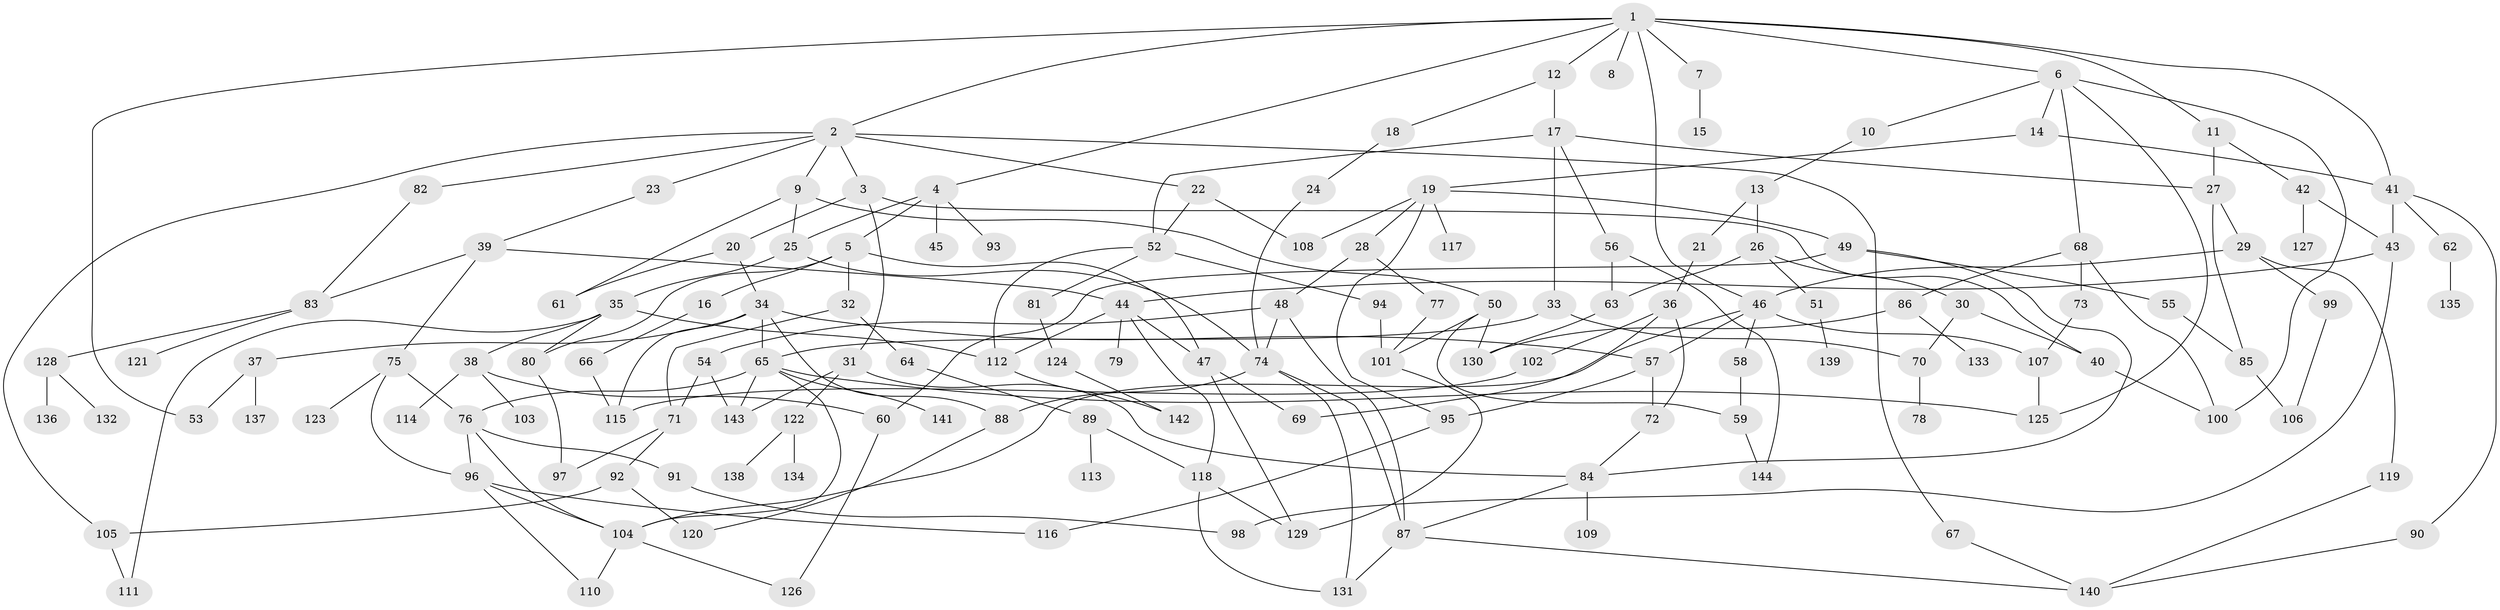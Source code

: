 // Generated by graph-tools (version 1.1) at 2025/01/03/09/25 03:01:04]
// undirected, 144 vertices, 214 edges
graph export_dot {
graph [start="1"]
  node [color=gray90,style=filled];
  1;
  2;
  3;
  4;
  5;
  6;
  7;
  8;
  9;
  10;
  11;
  12;
  13;
  14;
  15;
  16;
  17;
  18;
  19;
  20;
  21;
  22;
  23;
  24;
  25;
  26;
  27;
  28;
  29;
  30;
  31;
  32;
  33;
  34;
  35;
  36;
  37;
  38;
  39;
  40;
  41;
  42;
  43;
  44;
  45;
  46;
  47;
  48;
  49;
  50;
  51;
  52;
  53;
  54;
  55;
  56;
  57;
  58;
  59;
  60;
  61;
  62;
  63;
  64;
  65;
  66;
  67;
  68;
  69;
  70;
  71;
  72;
  73;
  74;
  75;
  76;
  77;
  78;
  79;
  80;
  81;
  82;
  83;
  84;
  85;
  86;
  87;
  88;
  89;
  90;
  91;
  92;
  93;
  94;
  95;
  96;
  97;
  98;
  99;
  100;
  101;
  102;
  103;
  104;
  105;
  106;
  107;
  108;
  109;
  110;
  111;
  112;
  113;
  114;
  115;
  116;
  117;
  118;
  119;
  120;
  121;
  122;
  123;
  124;
  125;
  126;
  127;
  128;
  129;
  130;
  131;
  132;
  133;
  134;
  135;
  136;
  137;
  138;
  139;
  140;
  141;
  142;
  143;
  144;
  1 -- 2;
  1 -- 4;
  1 -- 6;
  1 -- 7;
  1 -- 8;
  1 -- 11;
  1 -- 12;
  1 -- 41;
  1 -- 53;
  1 -- 46;
  2 -- 3;
  2 -- 9;
  2 -- 22;
  2 -- 23;
  2 -- 67;
  2 -- 82;
  2 -- 105;
  3 -- 20;
  3 -- 31;
  3 -- 40;
  4 -- 5;
  4 -- 25;
  4 -- 45;
  4 -- 93;
  5 -- 16;
  5 -- 32;
  5 -- 47;
  5 -- 80;
  6 -- 10;
  6 -- 14;
  6 -- 68;
  6 -- 125;
  6 -- 100;
  7 -- 15;
  9 -- 50;
  9 -- 61;
  9 -- 25;
  10 -- 13;
  11 -- 27;
  11 -- 42;
  12 -- 17;
  12 -- 18;
  13 -- 21;
  13 -- 26;
  14 -- 19;
  14 -- 41;
  16 -- 66;
  17 -- 33;
  17 -- 52;
  17 -- 56;
  17 -- 27;
  18 -- 24;
  19 -- 28;
  19 -- 49;
  19 -- 95;
  19 -- 117;
  19 -- 108;
  20 -- 34;
  20 -- 61;
  21 -- 36;
  22 -- 108;
  22 -- 52;
  23 -- 39;
  24 -- 74;
  25 -- 35;
  25 -- 74;
  26 -- 30;
  26 -- 51;
  26 -- 63;
  27 -- 29;
  27 -- 85;
  28 -- 48;
  28 -- 77;
  29 -- 46;
  29 -- 99;
  29 -- 119;
  30 -- 40;
  30 -- 70;
  31 -- 122;
  31 -- 143;
  31 -- 84;
  32 -- 64;
  32 -- 71;
  33 -- 70;
  33 -- 65;
  34 -- 37;
  34 -- 57;
  34 -- 65;
  34 -- 115;
  34 -- 88;
  35 -- 38;
  35 -- 111;
  35 -- 112;
  35 -- 80;
  36 -- 102;
  36 -- 72;
  36 -- 69;
  37 -- 53;
  37 -- 137;
  38 -- 60;
  38 -- 103;
  38 -- 114;
  39 -- 75;
  39 -- 83;
  39 -- 44;
  40 -- 100;
  41 -- 43;
  41 -- 62;
  41 -- 90;
  42 -- 127;
  42 -- 43;
  43 -- 44;
  43 -- 98;
  44 -- 79;
  44 -- 112;
  44 -- 47;
  44 -- 118;
  46 -- 58;
  46 -- 104;
  46 -- 57;
  46 -- 107;
  47 -- 69;
  47 -- 129;
  48 -- 54;
  48 -- 87;
  48 -- 74;
  49 -- 55;
  49 -- 84;
  49 -- 60;
  50 -- 101;
  50 -- 130;
  50 -- 59;
  51 -- 139;
  52 -- 81;
  52 -- 94;
  52 -- 112;
  54 -- 71;
  54 -- 143;
  55 -- 85;
  56 -- 63;
  56 -- 144;
  57 -- 72;
  57 -- 95;
  58 -- 59;
  59 -- 144;
  60 -- 126;
  62 -- 135;
  63 -- 130;
  64 -- 89;
  65 -- 141;
  65 -- 104;
  65 -- 76;
  65 -- 143;
  65 -- 125;
  66 -- 115;
  67 -- 140;
  68 -- 73;
  68 -- 86;
  68 -- 100;
  70 -- 78;
  71 -- 92;
  71 -- 97;
  72 -- 84;
  73 -- 107;
  74 -- 88;
  74 -- 87;
  74 -- 131;
  75 -- 76;
  75 -- 96;
  75 -- 123;
  76 -- 91;
  76 -- 96;
  76 -- 104;
  77 -- 101;
  80 -- 97;
  81 -- 124;
  82 -- 83;
  83 -- 121;
  83 -- 128;
  84 -- 109;
  84 -- 87;
  85 -- 106;
  86 -- 133;
  86 -- 130;
  87 -- 140;
  87 -- 131;
  88 -- 120;
  89 -- 113;
  89 -- 118;
  90 -- 140;
  91 -- 98;
  92 -- 105;
  92 -- 120;
  94 -- 101;
  95 -- 116;
  96 -- 116;
  96 -- 110;
  96 -- 104;
  99 -- 106;
  101 -- 129;
  102 -- 115;
  104 -- 110;
  104 -- 126;
  105 -- 111;
  107 -- 125;
  112 -- 142;
  118 -- 131;
  118 -- 129;
  119 -- 140;
  122 -- 134;
  122 -- 138;
  124 -- 142;
  128 -- 132;
  128 -- 136;
}

